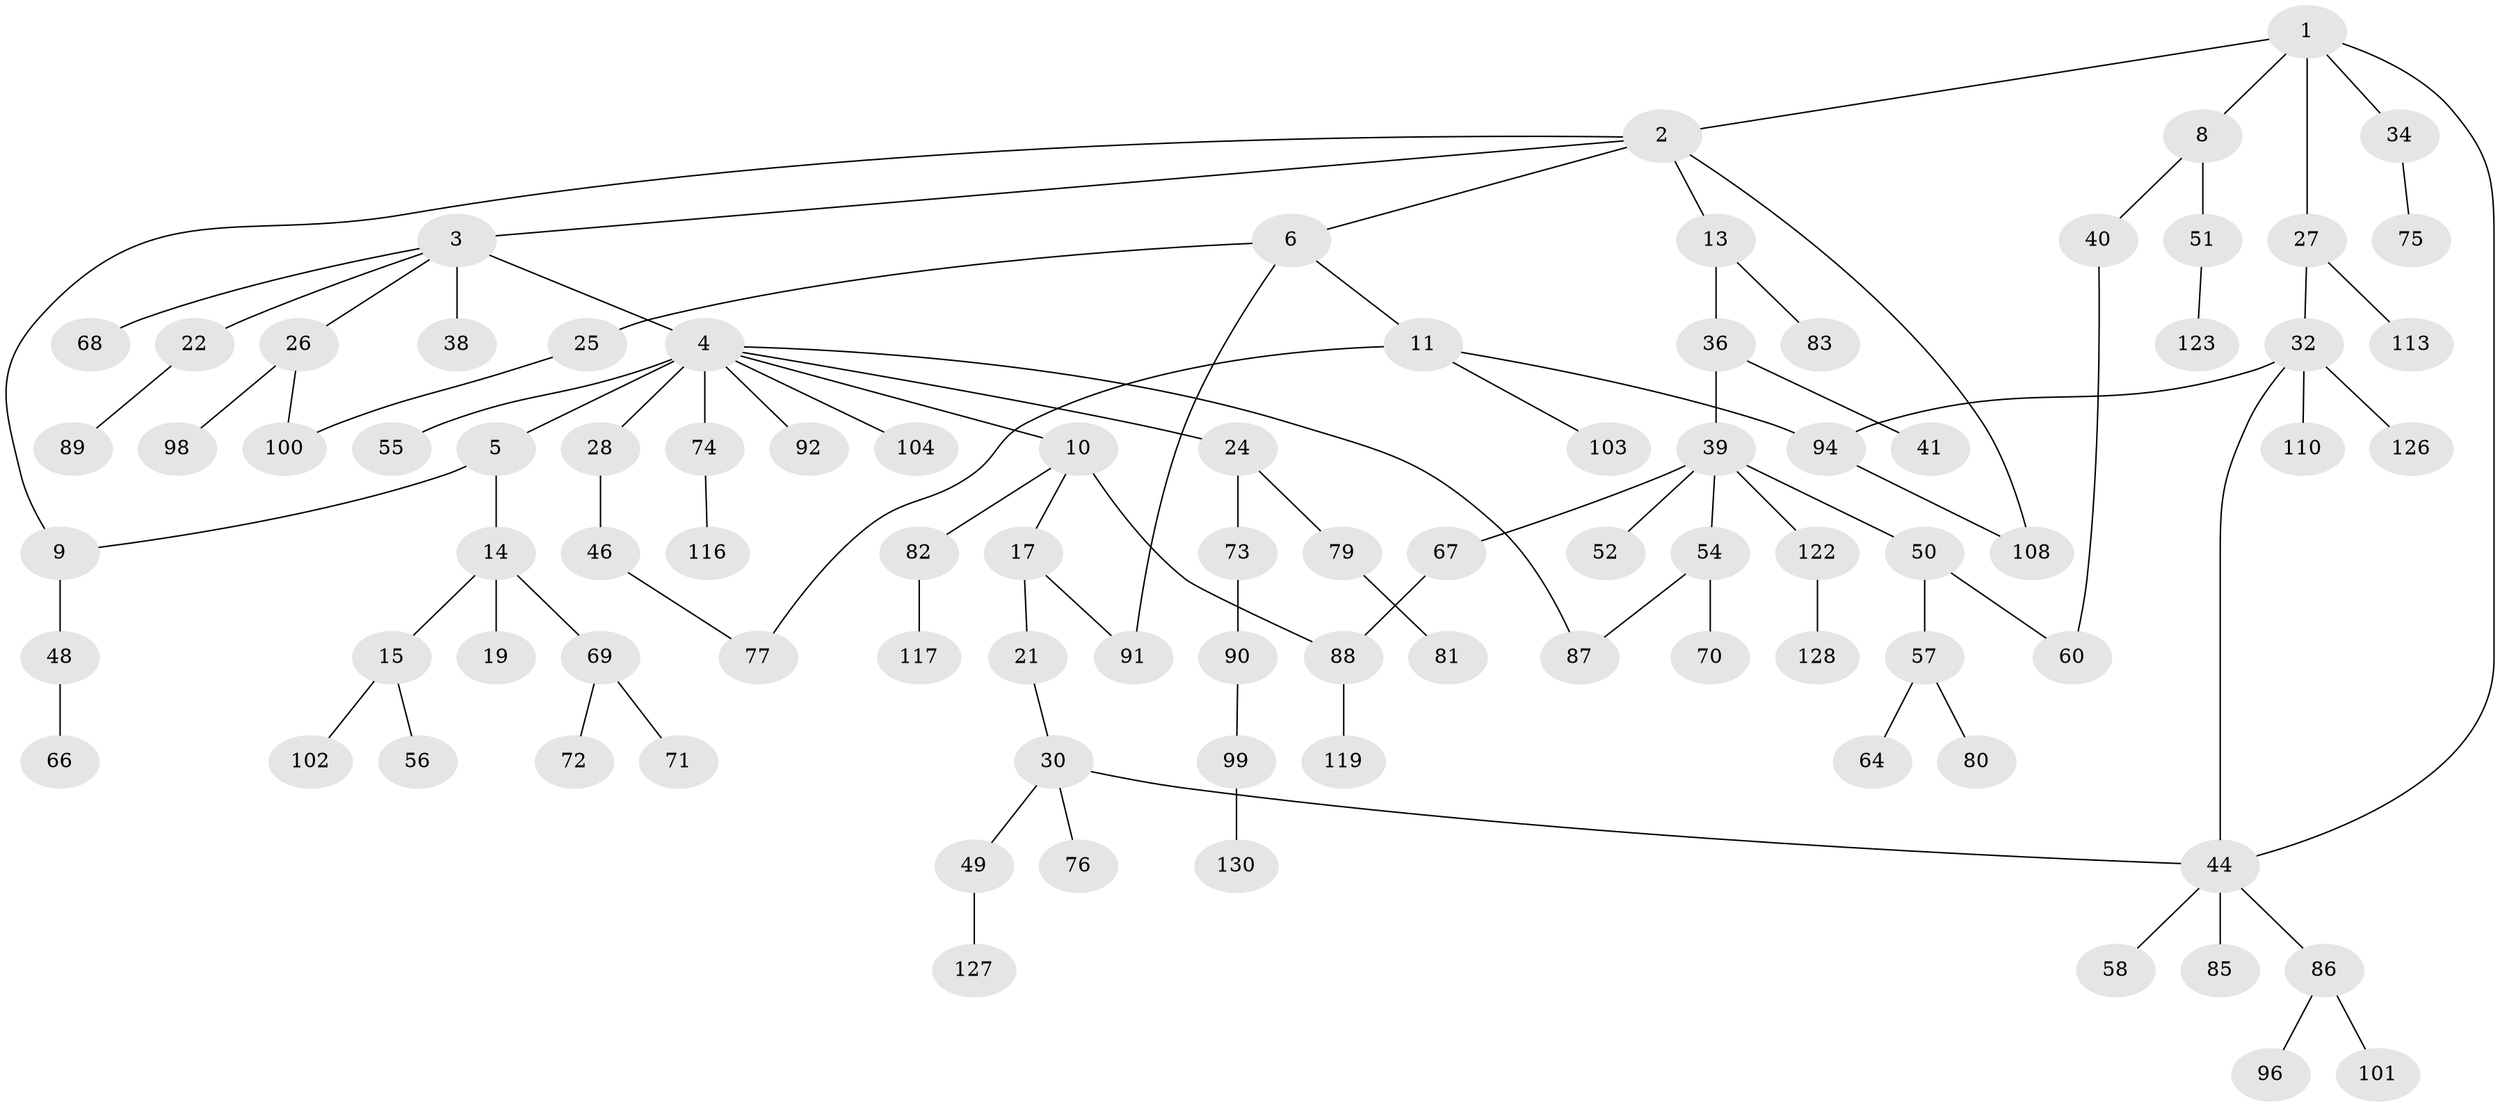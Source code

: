 // Generated by graph-tools (version 1.1) at 2025/51/02/27/25 19:51:37]
// undirected, 90 vertices, 100 edges
graph export_dot {
graph [start="1"]
  node [color=gray90,style=filled];
  1;
  2 [super="+111"];
  3 [super="+20"];
  4 [super="+12"];
  5 [super="+7"];
  6 [super="+23"];
  8 [super="+16"];
  9 [super="+18"];
  10 [super="+43"];
  11 [super="+31"];
  13 [super="+131"];
  14 [super="+29"];
  15 [super="+37"];
  17;
  19;
  21;
  22 [super="+33"];
  24 [super="+35"];
  25 [super="+107"];
  26 [super="+47"];
  27 [super="+78"];
  28;
  30 [super="+97"];
  32 [super="+42"];
  34 [super="+59"];
  36;
  38 [super="+129"];
  39 [super="+45"];
  40;
  41;
  44 [super="+53"];
  46 [super="+65"];
  48;
  49 [super="+62"];
  50;
  51 [super="+121"];
  52;
  54 [super="+61"];
  55;
  56;
  57 [super="+63"];
  58;
  60 [super="+120"];
  64 [super="+118"];
  66 [super="+125"];
  67;
  68;
  69;
  70 [super="+84"];
  71;
  72;
  73;
  74;
  75;
  76;
  77 [super="+115"];
  79;
  80;
  81;
  82 [super="+95"];
  83;
  85 [super="+105"];
  86;
  87 [super="+112"];
  88 [super="+114"];
  89;
  90 [super="+93"];
  91 [super="+106"];
  92;
  94;
  96;
  98;
  99;
  100;
  101;
  102;
  103;
  104 [super="+124"];
  108 [super="+109"];
  110;
  113;
  116;
  117;
  119;
  122;
  123;
  126;
  127;
  128;
  130;
  1 -- 2;
  1 -- 8;
  1 -- 27;
  1 -- 34;
  1 -- 44;
  2 -- 3;
  2 -- 6;
  2 -- 13;
  2 -- 9;
  2 -- 108;
  3 -- 4 [weight=2];
  3 -- 22;
  3 -- 26;
  3 -- 38;
  3 -- 68;
  4 -- 5;
  4 -- 10;
  4 -- 92;
  4 -- 104;
  4 -- 55;
  4 -- 87;
  4 -- 24;
  4 -- 74;
  4 -- 28;
  5 -- 14;
  5 -- 9;
  6 -- 11;
  6 -- 25;
  6 -- 91;
  8 -- 40;
  8 -- 51;
  9 -- 48;
  10 -- 17;
  10 -- 88;
  10 -- 82;
  11 -- 77;
  11 -- 103;
  11 -- 94;
  13 -- 36;
  13 -- 83;
  14 -- 15;
  14 -- 19;
  14 -- 69;
  15 -- 102;
  15 -- 56;
  17 -- 21;
  17 -- 91;
  21 -- 30;
  22 -- 89;
  24 -- 79;
  24 -- 73;
  25 -- 100;
  26 -- 100;
  26 -- 98;
  27 -- 32;
  27 -- 113;
  28 -- 46;
  30 -- 44;
  30 -- 49;
  30 -- 76;
  32 -- 110;
  32 -- 94;
  32 -- 126;
  32 -- 44;
  34 -- 75;
  36 -- 39;
  36 -- 41;
  39 -- 52;
  39 -- 122;
  39 -- 50;
  39 -- 67;
  39 -- 54;
  40 -- 60;
  44 -- 85;
  44 -- 86;
  44 -- 58;
  46 -- 77;
  48 -- 66;
  49 -- 127;
  50 -- 57;
  50 -- 60;
  51 -- 123;
  54 -- 70;
  54 -- 87;
  57 -- 80;
  57 -- 64;
  67 -- 88;
  69 -- 71;
  69 -- 72;
  73 -- 90;
  74 -- 116;
  79 -- 81;
  82 -- 117;
  86 -- 96;
  86 -- 101;
  88 -- 119;
  90 -- 99;
  94 -- 108;
  99 -- 130;
  122 -- 128;
}
